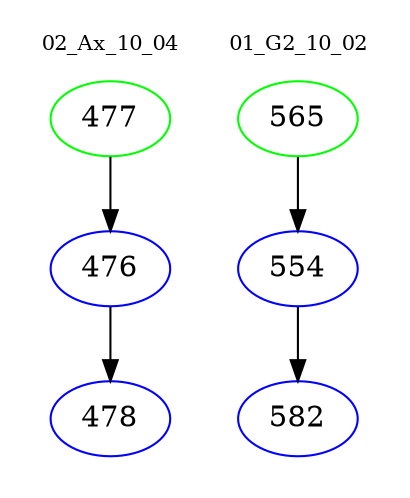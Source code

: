 digraph{
subgraph cluster_0 {
color = white
label = "02_Ax_10_04";
fontsize=10;
T0_477 [label="477", color="green"]
T0_477 -> T0_476 [color="black"]
T0_476 [label="476", color="blue"]
T0_476 -> T0_478 [color="black"]
T0_478 [label="478", color="blue"]
}
subgraph cluster_1 {
color = white
label = "01_G2_10_02";
fontsize=10;
T1_565 [label="565", color="green"]
T1_565 -> T1_554 [color="black"]
T1_554 [label="554", color="blue"]
T1_554 -> T1_582 [color="black"]
T1_582 [label="582", color="blue"]
}
}
